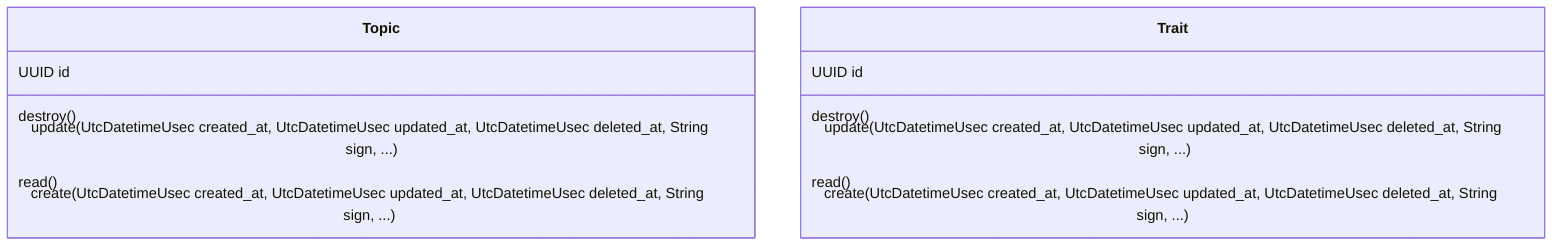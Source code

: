 classDiagram
    class Topic {
        UUID id
        destroy()
        update(UtcDatetimeUsec created_at, UtcDatetimeUsec updated_at, UtcDatetimeUsec deleted_at, String sign, ...)
        read()
        create(UtcDatetimeUsec created_at, UtcDatetimeUsec updated_at, UtcDatetimeUsec deleted_at, String sign, ...)
    }
    class Trait {
        UUID id
        destroy()
        update(UtcDatetimeUsec created_at, UtcDatetimeUsec updated_at, UtcDatetimeUsec deleted_at, String sign, ...)
        read()
        create(UtcDatetimeUsec created_at, UtcDatetimeUsec updated_at, UtcDatetimeUsec deleted_at, String sign, ...)
    }